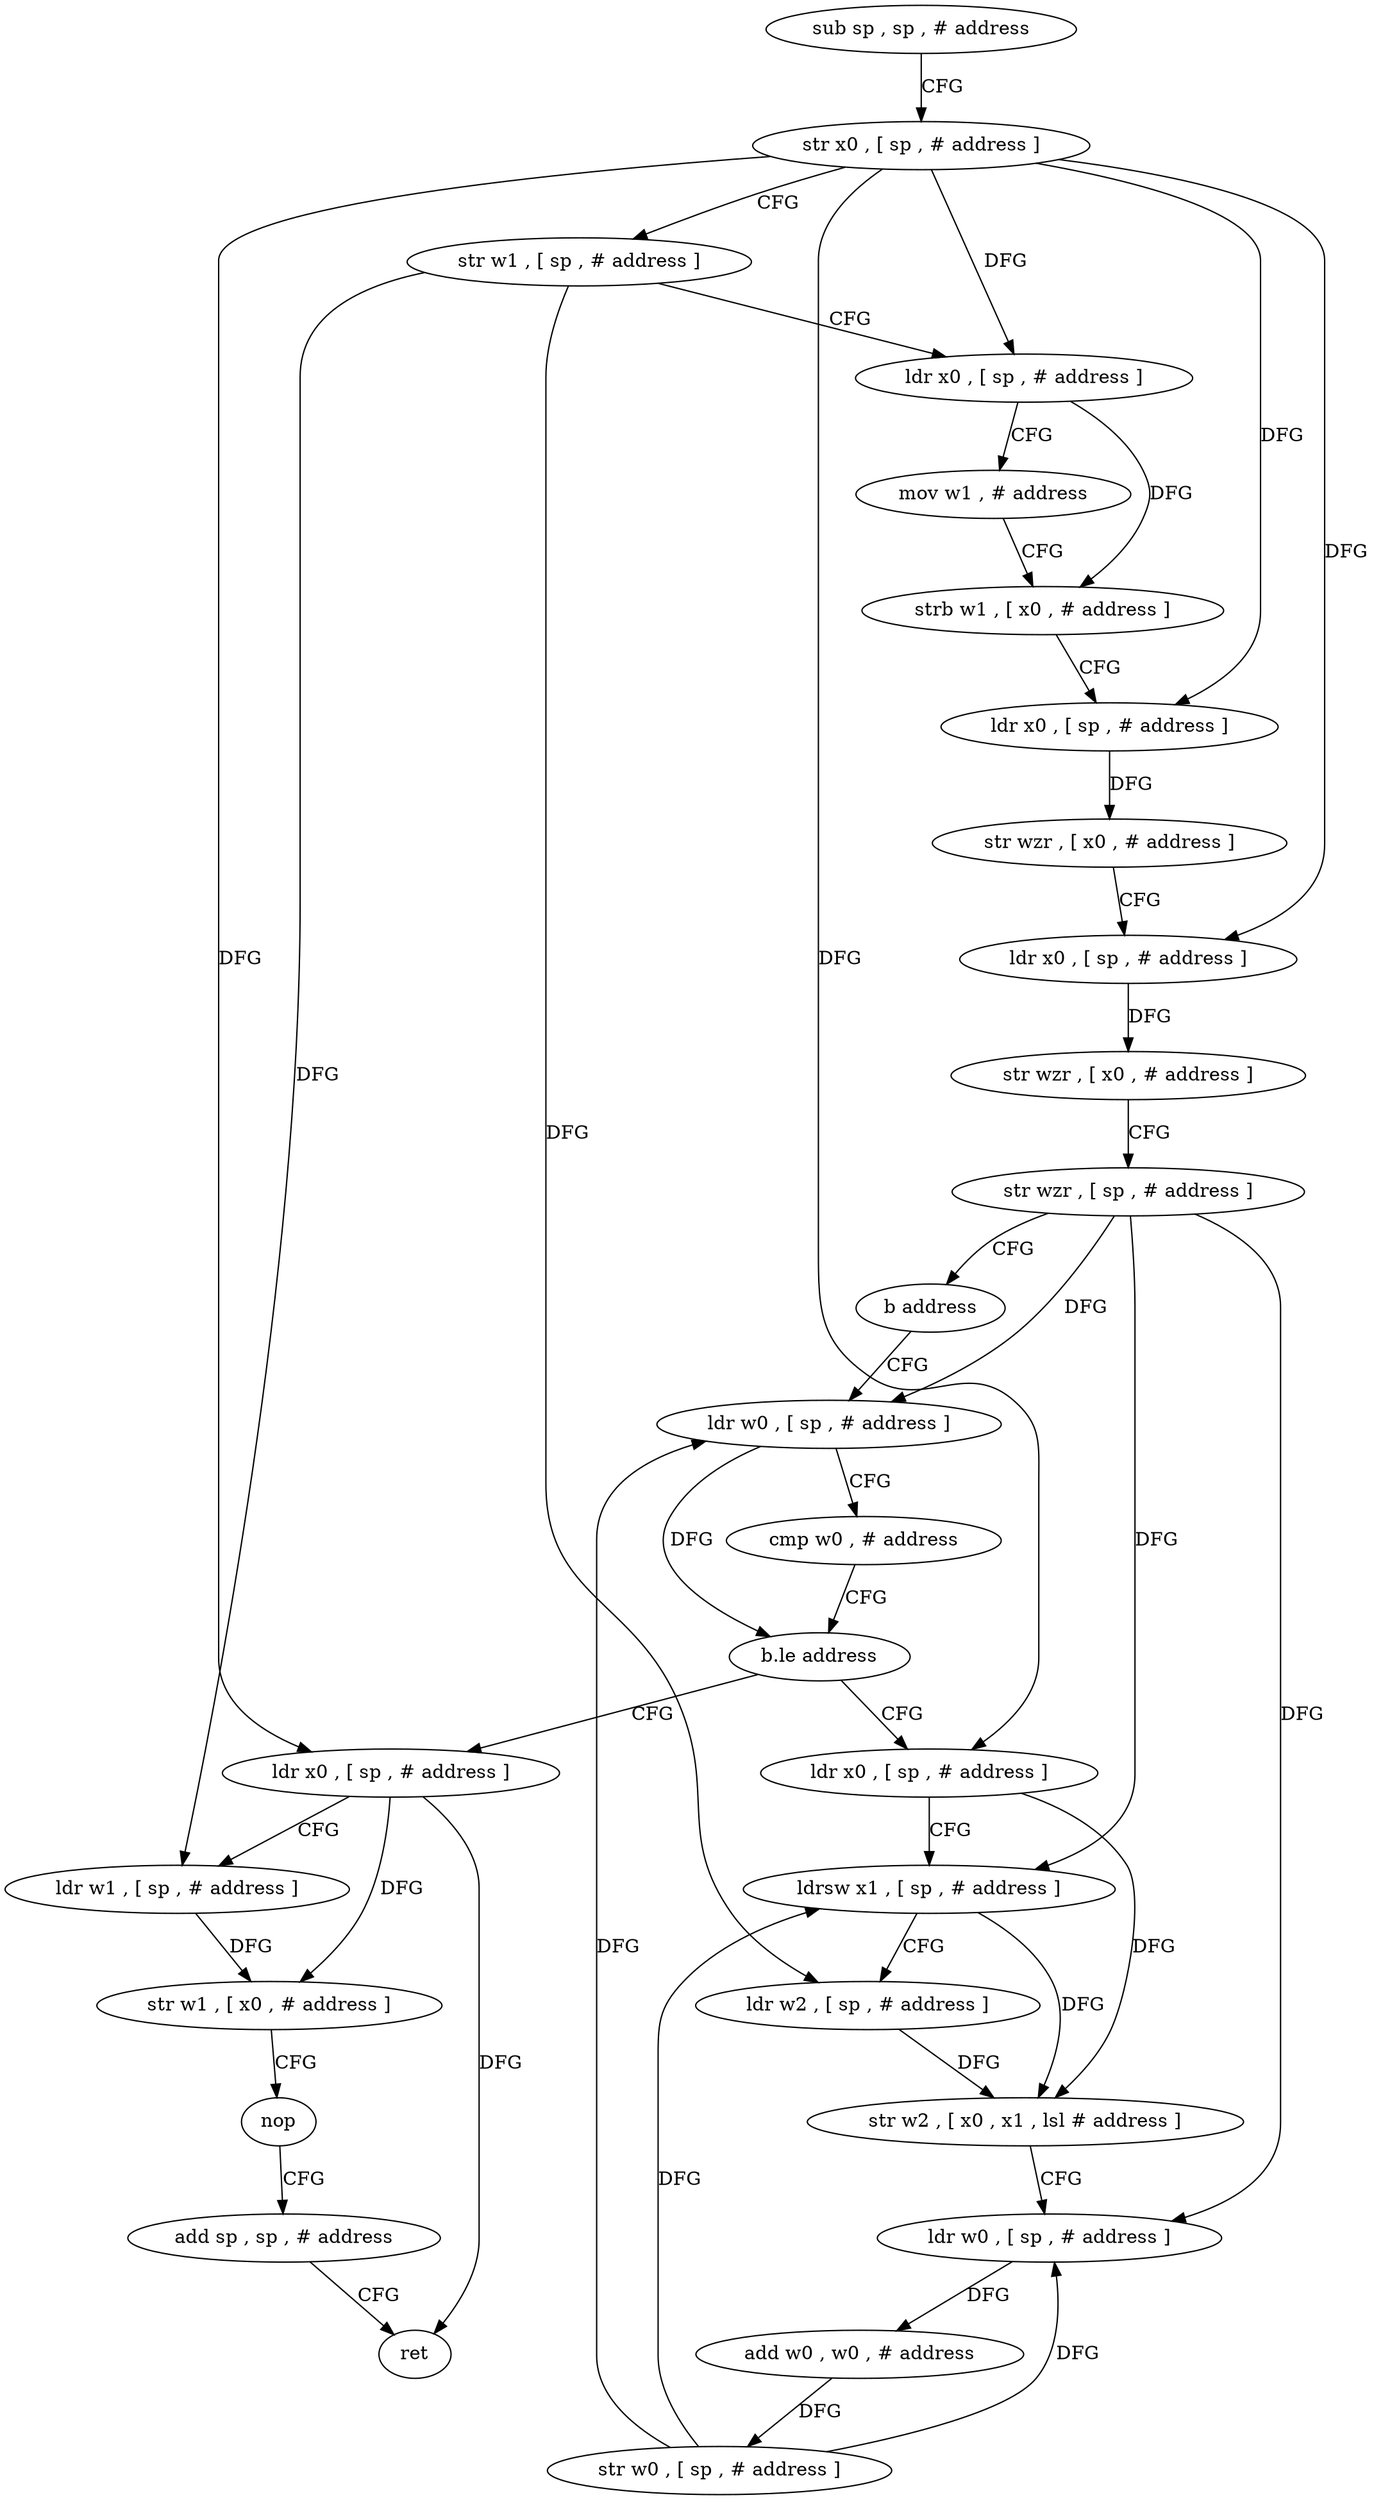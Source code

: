 digraph "func" {
"4325788" [label = "sub sp , sp , # address" ]
"4325792" [label = "str x0 , [ sp , # address ]" ]
"4325796" [label = "str w1 , [ sp , # address ]" ]
"4325800" [label = "ldr x0 , [ sp , # address ]" ]
"4325804" [label = "mov w1 , # address" ]
"4325808" [label = "strb w1 , [ x0 , # address ]" ]
"4325812" [label = "ldr x0 , [ sp , # address ]" ]
"4325816" [label = "str wzr , [ x0 , # address ]" ]
"4325820" [label = "ldr x0 , [ sp , # address ]" ]
"4325824" [label = "str wzr , [ x0 , # address ]" ]
"4325828" [label = "str wzr , [ sp , # address ]" ]
"4325832" [label = "b address" ]
"4325864" [label = "ldr w0 , [ sp , # address ]" ]
"4325868" [label = "cmp w0 , # address" ]
"4325872" [label = "b.le address" ]
"4325836" [label = "ldr x0 , [ sp , # address ]" ]
"4325876" [label = "ldr x0 , [ sp , # address ]" ]
"4325840" [label = "ldrsw x1 , [ sp , # address ]" ]
"4325844" [label = "ldr w2 , [ sp , # address ]" ]
"4325848" [label = "str w2 , [ x0 , x1 , lsl # address ]" ]
"4325852" [label = "ldr w0 , [ sp , # address ]" ]
"4325856" [label = "add w0 , w0 , # address" ]
"4325860" [label = "str w0 , [ sp , # address ]" ]
"4325880" [label = "ldr w1 , [ sp , # address ]" ]
"4325884" [label = "str w1 , [ x0 , # address ]" ]
"4325888" [label = "nop" ]
"4325892" [label = "add sp , sp , # address" ]
"4325896" [label = "ret" ]
"4325788" -> "4325792" [ label = "CFG" ]
"4325792" -> "4325796" [ label = "CFG" ]
"4325792" -> "4325800" [ label = "DFG" ]
"4325792" -> "4325812" [ label = "DFG" ]
"4325792" -> "4325820" [ label = "DFG" ]
"4325792" -> "4325836" [ label = "DFG" ]
"4325792" -> "4325876" [ label = "DFG" ]
"4325796" -> "4325800" [ label = "CFG" ]
"4325796" -> "4325844" [ label = "DFG" ]
"4325796" -> "4325880" [ label = "DFG" ]
"4325800" -> "4325804" [ label = "CFG" ]
"4325800" -> "4325808" [ label = "DFG" ]
"4325804" -> "4325808" [ label = "CFG" ]
"4325808" -> "4325812" [ label = "CFG" ]
"4325812" -> "4325816" [ label = "DFG" ]
"4325816" -> "4325820" [ label = "CFG" ]
"4325820" -> "4325824" [ label = "DFG" ]
"4325824" -> "4325828" [ label = "CFG" ]
"4325828" -> "4325832" [ label = "CFG" ]
"4325828" -> "4325864" [ label = "DFG" ]
"4325828" -> "4325840" [ label = "DFG" ]
"4325828" -> "4325852" [ label = "DFG" ]
"4325832" -> "4325864" [ label = "CFG" ]
"4325864" -> "4325868" [ label = "CFG" ]
"4325864" -> "4325872" [ label = "DFG" ]
"4325868" -> "4325872" [ label = "CFG" ]
"4325872" -> "4325836" [ label = "CFG" ]
"4325872" -> "4325876" [ label = "CFG" ]
"4325836" -> "4325840" [ label = "CFG" ]
"4325836" -> "4325848" [ label = "DFG" ]
"4325876" -> "4325880" [ label = "CFG" ]
"4325876" -> "4325884" [ label = "DFG" ]
"4325876" -> "4325896" [ label = "DFG" ]
"4325840" -> "4325844" [ label = "CFG" ]
"4325840" -> "4325848" [ label = "DFG" ]
"4325844" -> "4325848" [ label = "DFG" ]
"4325848" -> "4325852" [ label = "CFG" ]
"4325852" -> "4325856" [ label = "DFG" ]
"4325856" -> "4325860" [ label = "DFG" ]
"4325860" -> "4325864" [ label = "DFG" ]
"4325860" -> "4325840" [ label = "DFG" ]
"4325860" -> "4325852" [ label = "DFG" ]
"4325880" -> "4325884" [ label = "DFG" ]
"4325884" -> "4325888" [ label = "CFG" ]
"4325888" -> "4325892" [ label = "CFG" ]
"4325892" -> "4325896" [ label = "CFG" ]
}
